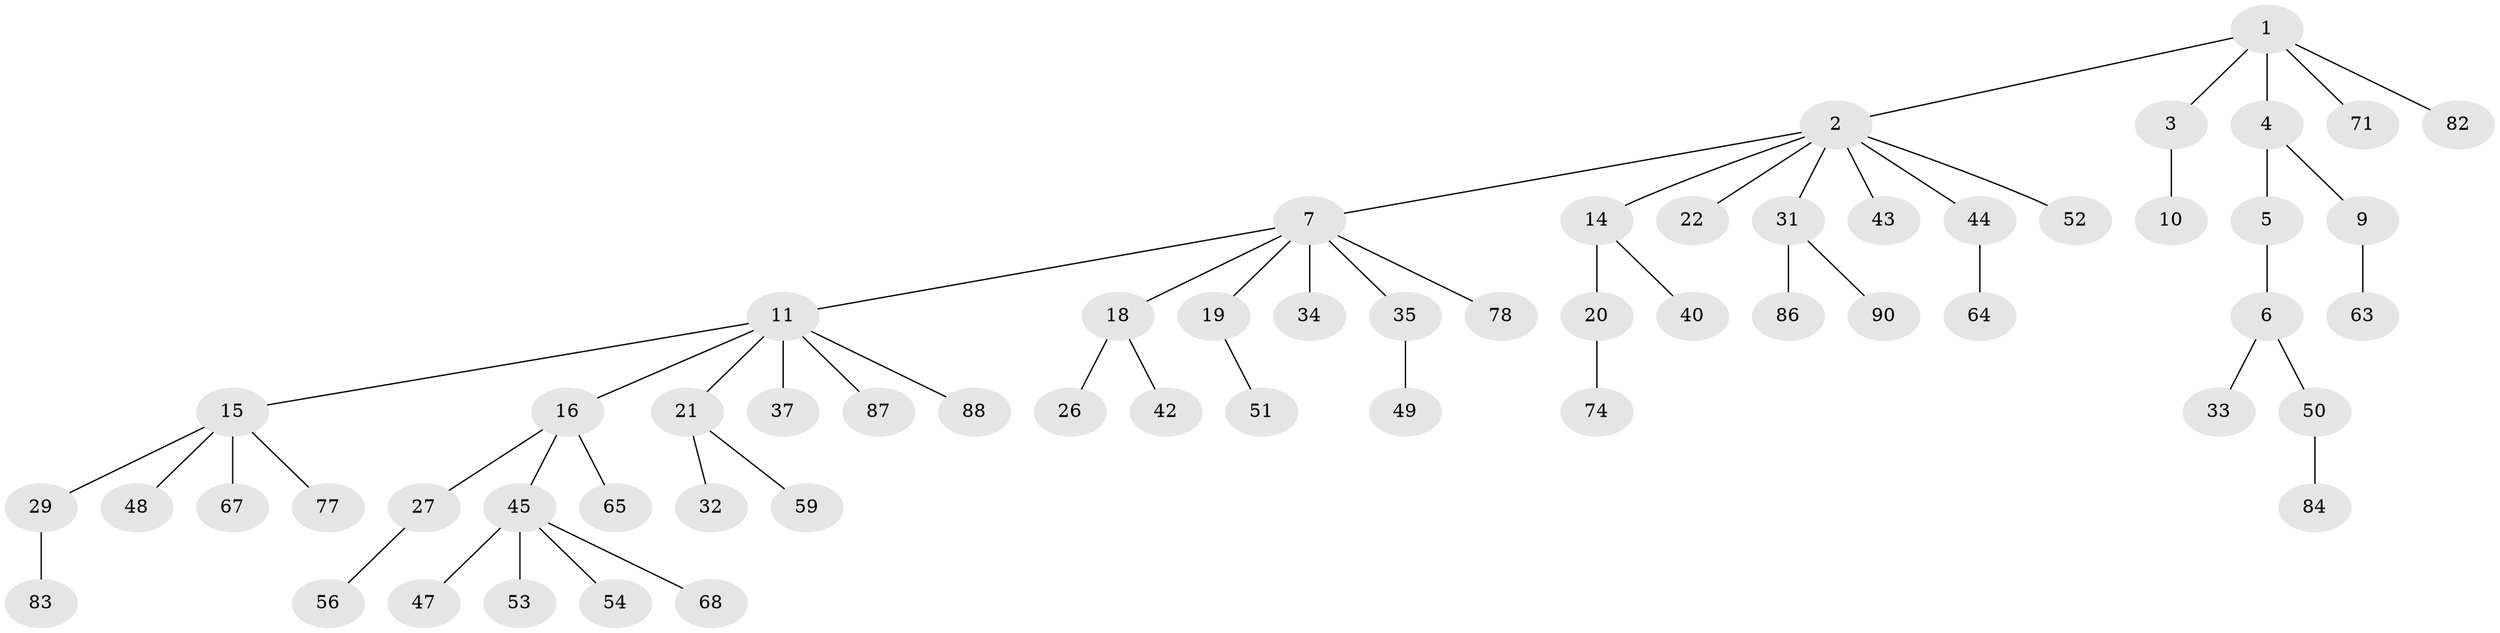 // original degree distribution, {4: 0.1, 6: 0.011111111111111112, 2: 0.26666666666666666, 5: 0.03333333333333333, 3: 0.1111111111111111, 1: 0.4777777777777778}
// Generated by graph-tools (version 1.1) at 2025/11/02/27/25 16:11:26]
// undirected, 58 vertices, 57 edges
graph export_dot {
graph [start="1"]
  node [color=gray90,style=filled];
  1 [super="+24"];
  2 [super="+8"];
  3;
  4 [super="+61"];
  5;
  6 [super="+57"];
  7 [super="+30"];
  9 [super="+13"];
  10 [super="+66"];
  11 [super="+12"];
  14 [super="+36"];
  15 [super="+17"];
  16 [super="+28"];
  18 [super="+55"];
  19 [super="+25"];
  20 [super="+38"];
  21 [super="+23"];
  22 [super="+89"];
  26;
  27 [super="+41"];
  29 [super="+73"];
  31 [super="+85"];
  32;
  33 [super="+75"];
  34 [super="+70"];
  35 [super="+39"];
  37;
  40;
  42;
  43 [super="+76"];
  44 [super="+60"];
  45 [super="+46"];
  47;
  48 [super="+79"];
  49;
  50 [super="+72"];
  51 [super="+58"];
  52;
  53;
  54;
  56 [super="+62"];
  59 [super="+81"];
  63;
  64;
  65 [super="+69"];
  67 [super="+80"];
  68;
  71;
  74;
  77;
  78;
  82;
  83;
  84;
  86;
  87;
  88;
  90;
  1 -- 2;
  1 -- 3;
  1 -- 4;
  1 -- 82;
  1 -- 71;
  2 -- 7;
  2 -- 22;
  2 -- 44;
  2 -- 52;
  2 -- 43;
  2 -- 14;
  2 -- 31;
  3 -- 10;
  4 -- 5;
  4 -- 9;
  5 -- 6;
  6 -- 33;
  6 -- 50;
  7 -- 11;
  7 -- 18;
  7 -- 19;
  7 -- 34;
  7 -- 35;
  7 -- 78;
  9 -- 63;
  11 -- 15;
  11 -- 16;
  11 -- 37;
  11 -- 88;
  11 -- 21;
  11 -- 87;
  14 -- 20;
  14 -- 40;
  15 -- 29;
  15 -- 48;
  15 -- 67;
  15 -- 77;
  16 -- 27;
  16 -- 45;
  16 -- 65;
  18 -- 26;
  18 -- 42;
  19 -- 51;
  20 -- 74;
  21 -- 32;
  21 -- 59;
  27 -- 56;
  29 -- 83;
  31 -- 90;
  31 -- 86;
  35 -- 49;
  44 -- 64;
  45 -- 47;
  45 -- 54;
  45 -- 53;
  45 -- 68;
  50 -- 84;
}
